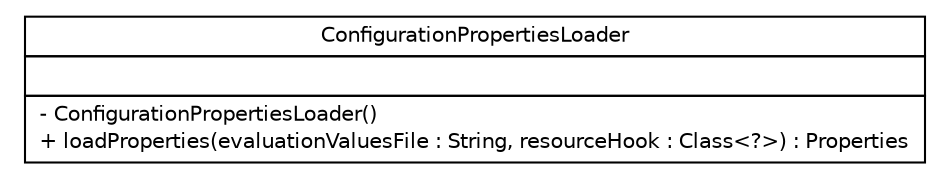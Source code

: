#!/usr/local/bin/dot
#
# Class diagram 
# Generated by UMLGraph version R5_6 (http://www.umlgraph.org/)
#

digraph G {
	edge [fontname="Helvetica",fontsize=10,labelfontname="Helvetica",labelfontsize=10];
	node [fontname="Helvetica",fontsize=10,shape=plaintext];
	nodesep=0.25;
	ranksep=0.5;
	// de.hsbremen.tc.tnc.im.evaluate.simple.util.ConfigurationPropertiesLoader
	c911 [label=<<table title="de.hsbremen.tc.tnc.im.evaluate.simple.util.ConfigurationPropertiesLoader" border="0" cellborder="1" cellspacing="0" cellpadding="2" port="p" href="./ConfigurationPropertiesLoader.html">
		<tr><td><table border="0" cellspacing="0" cellpadding="1">
<tr><td align="center" balign="center"> ConfigurationPropertiesLoader </td></tr>
		</table></td></tr>
		<tr><td><table border="0" cellspacing="0" cellpadding="1">
<tr><td align="left" balign="left">  </td></tr>
		</table></td></tr>
		<tr><td><table border="0" cellspacing="0" cellpadding="1">
<tr><td align="left" balign="left"> - ConfigurationPropertiesLoader() </td></tr>
<tr><td align="left" balign="left"> + loadProperties(evaluationValuesFile : String, resourceHook : Class&lt;?&gt;) : Properties </td></tr>
		</table></td></tr>
		</table>>, URL="./ConfigurationPropertiesLoader.html", fontname="Helvetica", fontcolor="black", fontsize=10.0];
}

